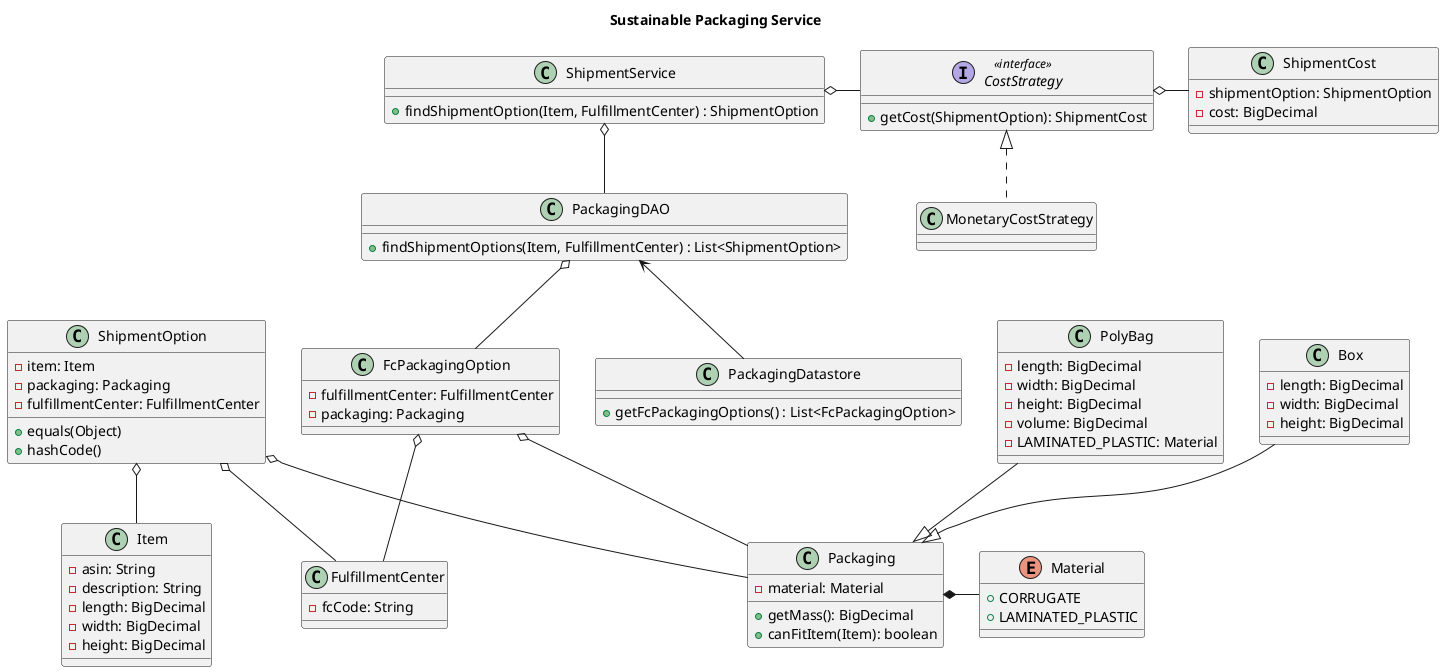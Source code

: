 @startuml
title Sustainable Packaging Service

class ShipmentService {
  + findShipmentOption(Item, FulfillmentCenter) : ShipmentOption
}

class PackagingDAO {
  + findShipmentOptions(Item, FulfillmentCenter) : List<ShipmentOption>
}

class PackagingDatastore {
  + getFcPackagingOptions() : List<FcPackagingOption>
}

class Item {
  -asin: String
  -description: String
  -length: BigDecimal
  -width: BigDecimal
  -height: BigDecimal
}

class FulfillmentCenter {
  -fcCode: String
}

class ShipmentOption {
  -item: Item
  -packaging: Packaging
  -fulfillmentCenter: FulfillmentCenter
  + equals(Object)
  + hashCode()
}

class ShipmentCost {
  -shipmentOption: ShipmentOption
  -cost: BigDecimal
}

class Packaging {
  -material: Material
  +getMass(): BigDecimal
  +canFitItem(Item): boolean
}

enum Material {
  + CORRUGATE
  + LAMINATED_PLASTIC
}

class FcPackagingOption {
  -fulfillmentCenter: FulfillmentCenter
  -packaging: Packaging
}

interface CostStrategy<<interface>> {
  +getCost(ShipmentOption): ShipmentCost
}

class MonetaryCostStrategy {}

class Box {
  -length: BigDecimal
  -width: BigDecimal
  -height: BigDecimal
}

class PolyBag {
  -length: BigDecimal
  -width: BigDecimal
  -height: BigDecimal
  -volume: BigDecimal
  -LAMINATED_PLASTIC: Material
}

ShipmentService o-- PackagingDAO
ShipmentService o- CostStrategy
PackagingDAO o-- FcPackagingOption
PackagingDAO <-- PackagingDatastore
FcPackagingOption o-- FulfillmentCenter
FcPackagingOption o-- Packaging
Packaging *- Material
ShipmentOption o-- Item
ShipmentOption o-- Packaging
ShipmentOption o-- FulfillmentCenter
CostStrategy o- ShipmentCost

CostStrategy <|.. MonetaryCostStrategy
Box --|> Packaging
PolyBag --|> Packaging
@enduml
